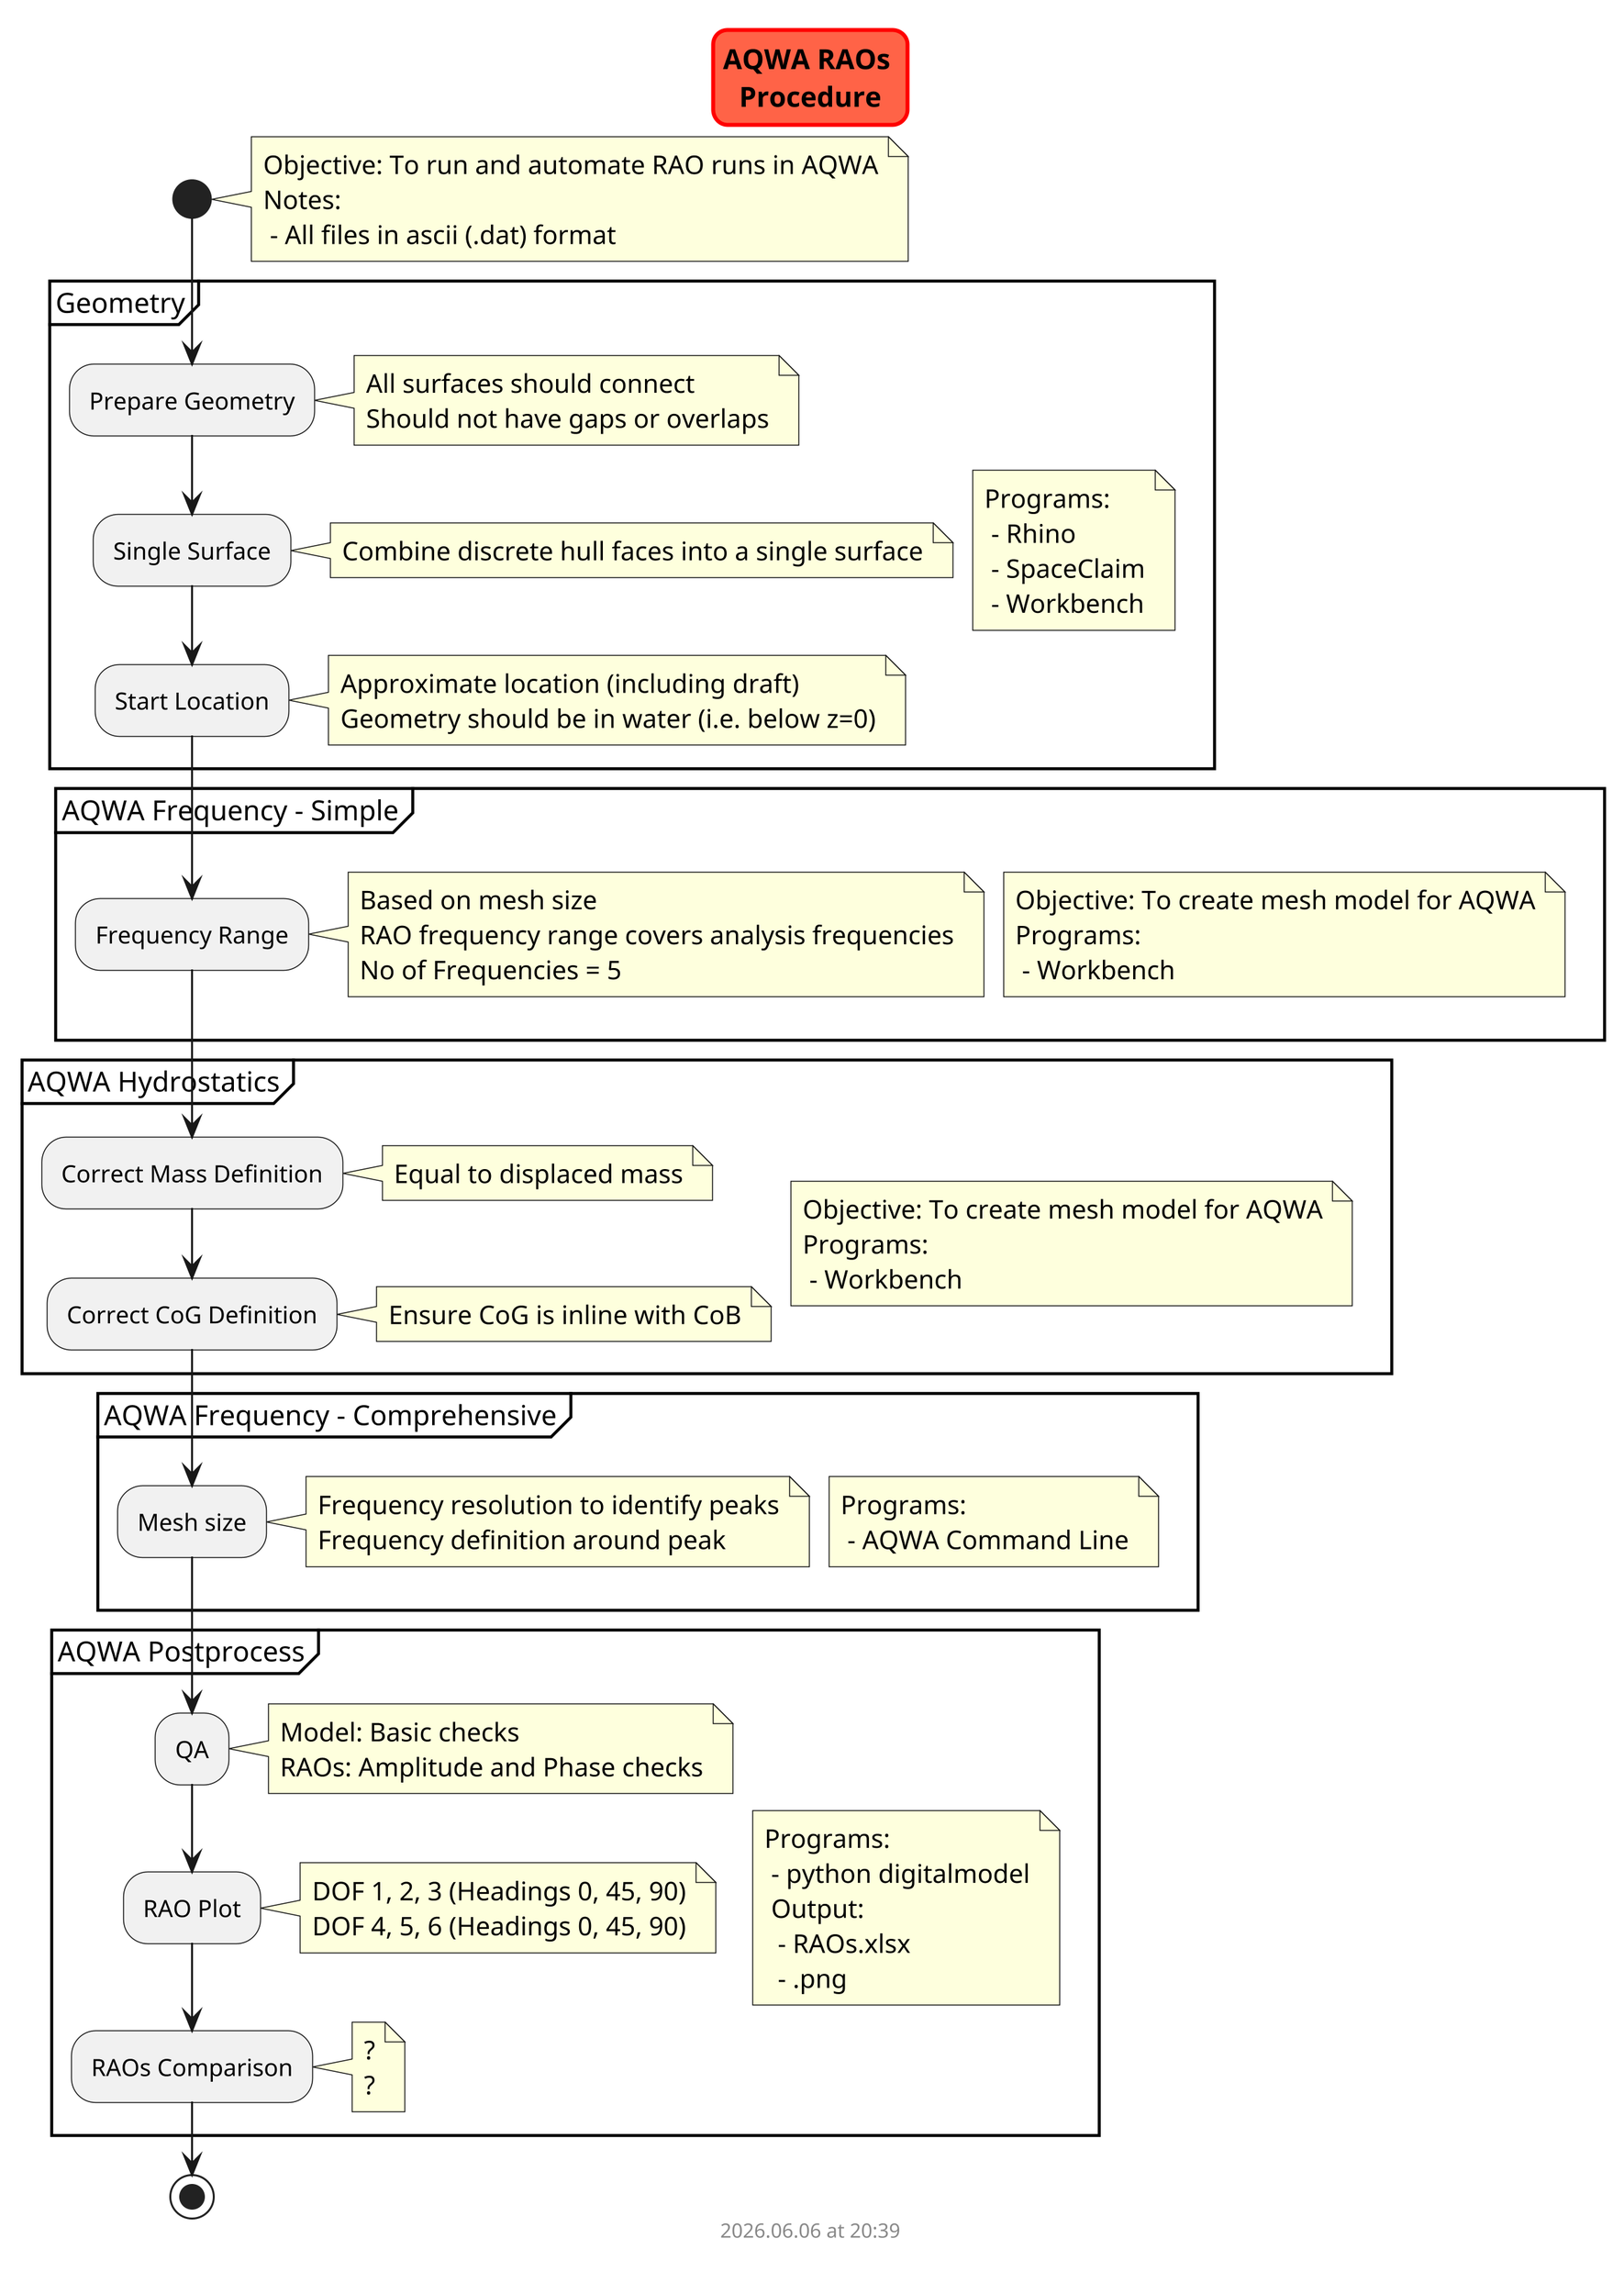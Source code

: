 @startuml aqwa_raos
scale 3
skinparam titleBorderRoundCorner 15
skinparam titleBorderThickness 2
skinparam titleBorderColor red
skinparam titleBackgroundColor Tomato

title AQWA RAOs \nProcedure

start

    note right
        Objective: To run and automate RAO runs in AQWA
        Notes:
         - All files in ascii (.dat) format
    end note

    partition "Geometry" {
            note right
                Programs:
                 - Rhino
                 - SpaceClaim
                 - Workbench
            end note

        :Prepare Geometry;
            note right
                All surfaces should connect
                Should not have gaps or overlaps
            end note

        :Single Surface;
            note right
                Combine discrete hull faces into a single surface
            end note

        :Start Location;
            note right
                Approximate location (including draft)
                Geometry should be in water (i.e. below z=0)
            end note

    }

    partition "AQWA Frequency - Simple" {
            note right
                Objective: To create mesh model for AQWA
                Programs:
                 - Workbench
            end note

        :Frequency Range;
            note right
                Based on mesh size
                RAO frequency range covers analysis frequencies
                No of Frequencies = 5
            end note

    }

    partition "AQWA Hydrostatics" {
            note right
                Objective: To create mesh model for AQWA
                Programs:
                 - Workbench
            end note

        :Correct Mass Definition;
            note right
                Equal to displaced mass
            end note

        :Correct CoG Definition;
            note right
                Ensure CoG is inline with CoB
            end note

    }

    partition "AQWA Frequency - Comprehensive" {
            note right
                Programs:
                 - AQWA Command Line
            end note

        :Mesh size;
            note right
                Frequency resolution to identify peaks
                Frequency definition around peak
            end note

    }

    partition "AQWA Postprocess" {
            note right
                Programs:
                 - python digitalmodel
                 Output: 
                  - RAOs.xlsx
                  - .png
            end note

        :QA;
            note right
                Model: Basic checks
                RAOs: Amplitude and Phase checks
            end note

        :RAO Plot;
            note right
                DOF 1, 2, 3 (Headings 0, 45, 90)
                DOF 4, 5, 6 (Headings 0, 45, 90)
            end note

        :RAOs Comparison;
            note right
                ?
                ?
            end note

    }


stop

footer
%date("yyyy.MM.dd' at 'HH:mm")
%filename()
end footer

@enduml
